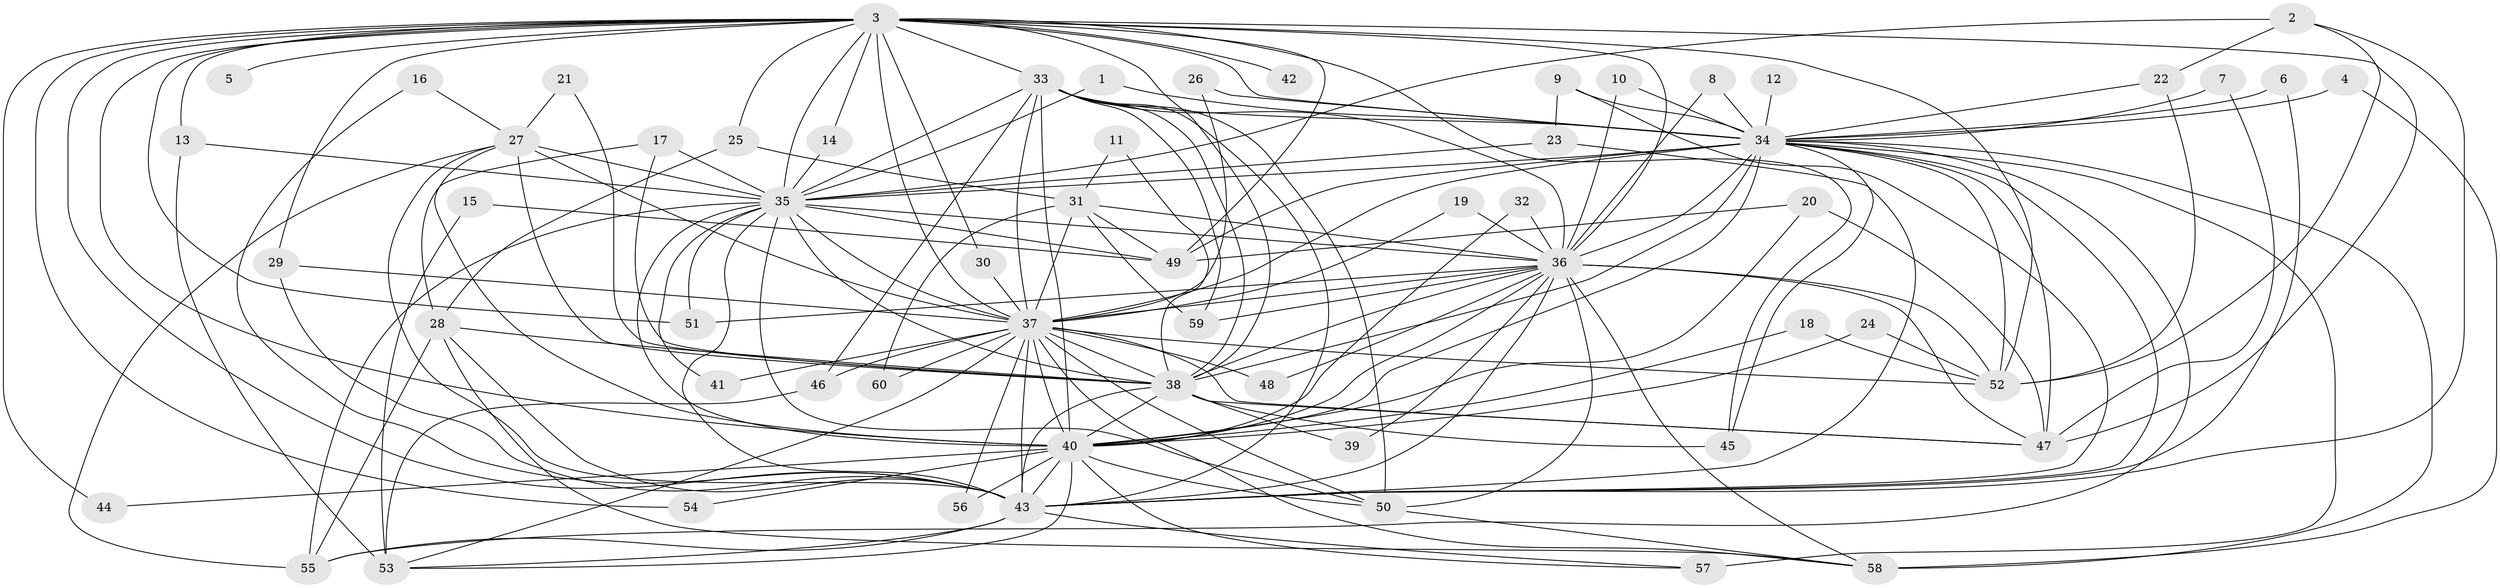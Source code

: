// original degree distribution, {22: 0.008403361344537815, 15: 0.008403361344537815, 29: 0.01680672268907563, 27: 0.008403361344537815, 20: 0.025210084033613446, 24: 0.008403361344537815, 14: 0.008403361344537815, 2: 0.5714285714285714, 5: 0.03361344537815126, 3: 0.20168067226890757, 6: 0.04201680672268908, 8: 0.01680672268907563, 7: 0.008403361344537815, 9: 0.008403361344537815, 4: 0.03361344537815126}
// Generated by graph-tools (version 1.1) at 2025/25/03/09/25 03:25:50]
// undirected, 60 vertices, 168 edges
graph export_dot {
graph [start="1"]
  node [color=gray90,style=filled];
  1;
  2;
  3;
  4;
  5;
  6;
  7;
  8;
  9;
  10;
  11;
  12;
  13;
  14;
  15;
  16;
  17;
  18;
  19;
  20;
  21;
  22;
  23;
  24;
  25;
  26;
  27;
  28;
  29;
  30;
  31;
  32;
  33;
  34;
  35;
  36;
  37;
  38;
  39;
  40;
  41;
  42;
  43;
  44;
  45;
  46;
  47;
  48;
  49;
  50;
  51;
  52;
  53;
  54;
  55;
  56;
  57;
  58;
  59;
  60;
  1 -- 34 [weight=1.0];
  1 -- 35 [weight=1.0];
  2 -- 22 [weight=1.0];
  2 -- 35 [weight=1.0];
  2 -- 43 [weight=1.0];
  2 -- 52 [weight=1.0];
  3 -- 5 [weight=1.0];
  3 -- 13 [weight=1.0];
  3 -- 14 [weight=1.0];
  3 -- 25 [weight=1.0];
  3 -- 29 [weight=1.0];
  3 -- 30 [weight=1.0];
  3 -- 33 [weight=2.0];
  3 -- 34 [weight=2.0];
  3 -- 35 [weight=3.0];
  3 -- 36 [weight=4.0];
  3 -- 37 [weight=2.0];
  3 -- 38 [weight=2.0];
  3 -- 40 [weight=3.0];
  3 -- 42 [weight=2.0];
  3 -- 43 [weight=2.0];
  3 -- 44 [weight=1.0];
  3 -- 45 [weight=1.0];
  3 -- 47 [weight=1.0];
  3 -- 49 [weight=1.0];
  3 -- 51 [weight=1.0];
  3 -- 52 [weight=1.0];
  3 -- 54 [weight=1.0];
  4 -- 34 [weight=1.0];
  4 -- 58 [weight=1.0];
  6 -- 34 [weight=1.0];
  6 -- 43 [weight=1.0];
  7 -- 34 [weight=1.0];
  7 -- 47 [weight=1.0];
  8 -- 34 [weight=1.0];
  8 -- 36 [weight=1.0];
  9 -- 23 [weight=1.0];
  9 -- 34 [weight=1.0];
  9 -- 43 [weight=1.0];
  10 -- 34 [weight=1.0];
  10 -- 36 [weight=1.0];
  11 -- 31 [weight=1.0];
  11 -- 38 [weight=1.0];
  12 -- 34 [weight=1.0];
  13 -- 35 [weight=1.0];
  13 -- 53 [weight=1.0];
  14 -- 35 [weight=1.0];
  15 -- 49 [weight=1.0];
  15 -- 53 [weight=1.0];
  16 -- 27 [weight=1.0];
  16 -- 43 [weight=1.0];
  17 -- 28 [weight=1.0];
  17 -- 35 [weight=1.0];
  17 -- 38 [weight=2.0];
  18 -- 40 [weight=1.0];
  18 -- 52 [weight=1.0];
  19 -- 36 [weight=1.0];
  19 -- 37 [weight=1.0];
  20 -- 40 [weight=1.0];
  20 -- 47 [weight=1.0];
  20 -- 49 [weight=1.0];
  21 -- 27 [weight=1.0];
  21 -- 38 [weight=1.0];
  22 -- 34 [weight=1.0];
  22 -- 52 [weight=1.0];
  23 -- 35 [weight=1.0];
  23 -- 43 [weight=1.0];
  24 -- 40 [weight=1.0];
  24 -- 52 [weight=1.0];
  25 -- 28 [weight=1.0];
  25 -- 31 [weight=1.0];
  26 -- 34 [weight=1.0];
  26 -- 37 [weight=1.0];
  27 -- 35 [weight=1.0];
  27 -- 37 [weight=2.0];
  27 -- 38 [weight=1.0];
  27 -- 40 [weight=1.0];
  27 -- 43 [weight=1.0];
  27 -- 55 [weight=1.0];
  28 -- 38 [weight=1.0];
  28 -- 43 [weight=1.0];
  28 -- 55 [weight=1.0];
  28 -- 58 [weight=1.0];
  29 -- 37 [weight=1.0];
  29 -- 43 [weight=1.0];
  30 -- 37 [weight=1.0];
  31 -- 36 [weight=2.0];
  31 -- 37 [weight=2.0];
  31 -- 49 [weight=1.0];
  31 -- 59 [weight=1.0];
  31 -- 60 [weight=1.0];
  32 -- 36 [weight=2.0];
  32 -- 40 [weight=1.0];
  33 -- 34 [weight=1.0];
  33 -- 35 [weight=1.0];
  33 -- 36 [weight=1.0];
  33 -- 37 [weight=1.0];
  33 -- 38 [weight=1.0];
  33 -- 40 [weight=1.0];
  33 -- 43 [weight=1.0];
  33 -- 46 [weight=1.0];
  33 -- 50 [weight=2.0];
  33 -- 59 [weight=1.0];
  34 -- 35 [weight=1.0];
  34 -- 36 [weight=2.0];
  34 -- 37 [weight=1.0];
  34 -- 38 [weight=3.0];
  34 -- 40 [weight=3.0];
  34 -- 43 [weight=1.0];
  34 -- 45 [weight=1.0];
  34 -- 47 [weight=1.0];
  34 -- 49 [weight=1.0];
  34 -- 52 [weight=1.0];
  34 -- 55 [weight=1.0];
  34 -- 57 [weight=2.0];
  34 -- 58 [weight=1.0];
  35 -- 36 [weight=1.0];
  35 -- 37 [weight=1.0];
  35 -- 38 [weight=1.0];
  35 -- 40 [weight=1.0];
  35 -- 41 [weight=1.0];
  35 -- 43 [weight=1.0];
  35 -- 49 [weight=2.0];
  35 -- 50 [weight=2.0];
  35 -- 51 [weight=1.0];
  35 -- 55 [weight=1.0];
  36 -- 37 [weight=1.0];
  36 -- 38 [weight=1.0];
  36 -- 39 [weight=1.0];
  36 -- 40 [weight=1.0];
  36 -- 43 [weight=1.0];
  36 -- 47 [weight=1.0];
  36 -- 48 [weight=1.0];
  36 -- 50 [weight=1.0];
  36 -- 51 [weight=1.0];
  36 -- 52 [weight=1.0];
  36 -- 58 [weight=1.0];
  36 -- 59 [weight=2.0];
  37 -- 38 [weight=1.0];
  37 -- 40 [weight=1.0];
  37 -- 41 [weight=1.0];
  37 -- 43 [weight=1.0];
  37 -- 46 [weight=1.0];
  37 -- 47 [weight=1.0];
  37 -- 48 [weight=1.0];
  37 -- 50 [weight=1.0];
  37 -- 52 [weight=1.0];
  37 -- 53 [weight=1.0];
  37 -- 56 [weight=1.0];
  37 -- 58 [weight=1.0];
  37 -- 60 [weight=1.0];
  38 -- 39 [weight=1.0];
  38 -- 40 [weight=1.0];
  38 -- 43 [weight=1.0];
  38 -- 45 [weight=1.0];
  38 -- 47 [weight=1.0];
  40 -- 43 [weight=1.0];
  40 -- 44 [weight=2.0];
  40 -- 50 [weight=1.0];
  40 -- 53 [weight=1.0];
  40 -- 54 [weight=1.0];
  40 -- 56 [weight=1.0];
  40 -- 57 [weight=1.0];
  43 -- 53 [weight=1.0];
  43 -- 55 [weight=1.0];
  43 -- 57 [weight=1.0];
  46 -- 53 [weight=1.0];
  50 -- 58 [weight=1.0];
}
